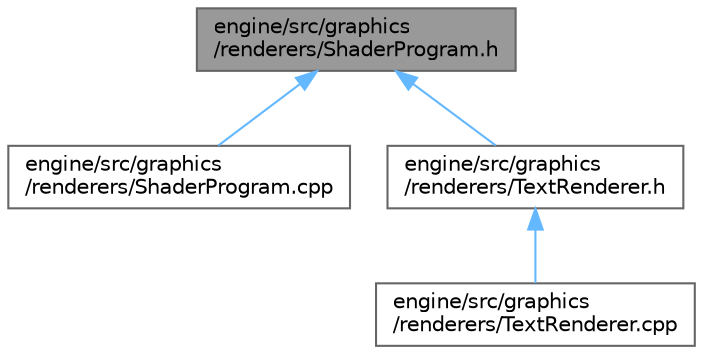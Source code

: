 digraph "engine/src/graphics/renderers/ShaderProgram.h"
{
 // LATEX_PDF_SIZE
  bgcolor="transparent";
  edge [fontname=Helvetica,fontsize=10,labelfontname=Helvetica,labelfontsize=10];
  node [fontname=Helvetica,fontsize=10,shape=box,height=0.2,width=0.4];
  Node1 [id="Node000001",label="engine/src/graphics\l/renderers/ShaderProgram.h",height=0.2,width=0.4,color="gray40", fillcolor="grey60", style="filled", fontcolor="black",tooltip="Header file for the Shader class."];
  Node1 -> Node2 [id="edge1_Node000001_Node000002",dir="back",color="steelblue1",style="solid",tooltip=" "];
  Node2 [id="Node000002",label="engine/src/graphics\l/renderers/ShaderProgram.cpp",height=0.2,width=0.4,color="grey40", fillcolor="white", style="filled",URL="$db/dd5/_shader_program_8cpp.html",tooltip="Implementation of the ShaderProgram class for managing OpenGL shaders."];
  Node1 -> Node3 [id="edge2_Node000001_Node000003",dir="back",color="steelblue1",style="solid",tooltip=" "];
  Node3 [id="Node000003",label="engine/src/graphics\l/renderers/TextRenderer.h",height=0.2,width=0.4,color="grey40", fillcolor="white", style="filled",URL="$d5/d4a/_text_renderer_8h.html",tooltip="Header file for the TextRenderer class."];
  Node3 -> Node4 [id="edge3_Node000003_Node000004",dir="back",color="steelblue1",style="solid",tooltip=" "];
  Node4 [id="Node000004",label="engine/src/graphics\l/renderers/TextRenderer.cpp",height=0.2,width=0.4,color="grey40", fillcolor="white", style="filled",URL="$d0/dad/_text_renderer_8cpp.html",tooltip="Implementation of the TextRenderer class for rendering text in OpenGL."];
}
